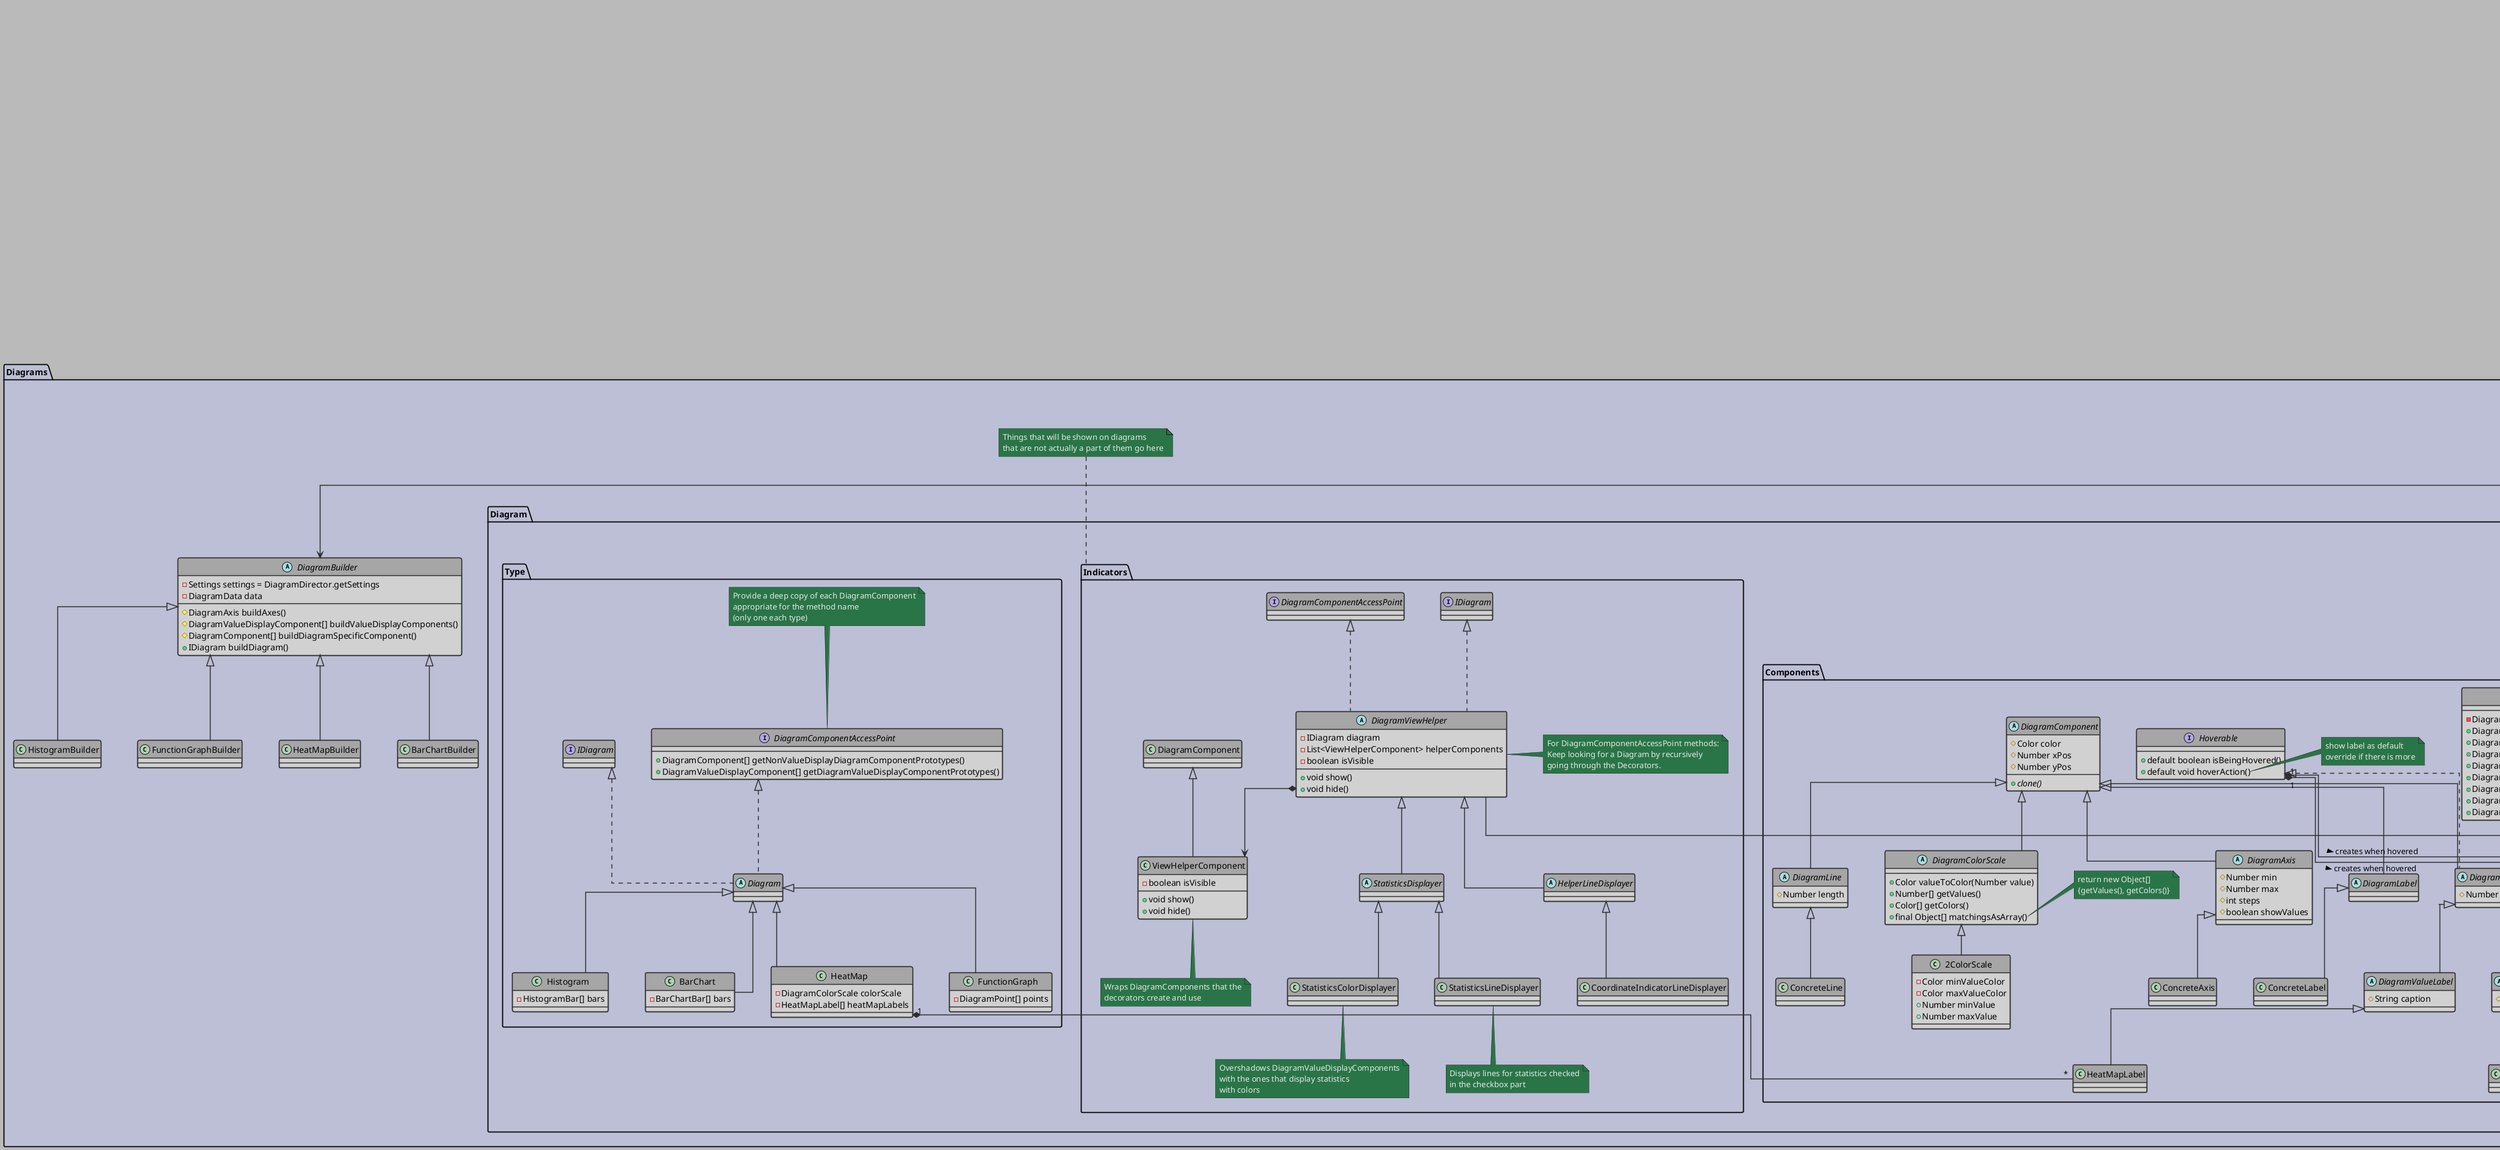 @startuml Class_Diagram
'Style Settings
skinparam {
    Linetype ortho
    BackgroundColor #bababa
    Shadowing false
    Nodesep 60
    Ranksep 50
}
skinparam Arrow {
    Color #2e2e2e
    Thickness 1.5
}
skinparam CircledCharacter {
    Radius 8
    FontSize 10
}
skinparam class {
    BackgroundColor #d1d1d1
    BorderColor #2e2e2e
    BorderThickness 1.5
    HeaderBackgroundColor #a6a6a6
}
skinparam package {
    BackgroundColor #bcbfd6
    BorderThickness 1.8
}
skinparam Note {
    BackgroundColor #297547
    BorderColor #171a17
    FontColor #e8e8e8
}
'Class Diagram
'Class Definitions
    'Basic UI Components, extend/use Swing components
    package Components {
        'Swing
            together {
                class Container extends Component
                class JComponent extends Container {
                    .
                    .
                    --
                    .
                    .
                }
                class JFrame 
                class JFileChooser
                class JPanel extends JComponent
                class JButton extends JComponent
                class JLabel extends JComponent
                class JTextField extends JComponent
                class JTextPane extends JComponent
                class JComboBox extends JComponent
                class JTree extends JComponent
                class JScrollPane extends JComponent
                class JMenuBar extends JComponent
                class JCheckBox extends JComponent
            }
            'Listeners
                together {
                    interface EventListener
                    interface ComponentListener extends EventListener {
                        +componentHidden(ComponentEvent e)
                        +componentMoved(ComponentEvent e)
                        +componentResized(ComponentEvent e)
                        +componentShown(ComponentEvent e)
                    }
                    interface ActionListener extends EventListener {
                        +actionPerformed(ActionEvent e)
                    }
                    interface KeyListener extends EventListener {
                        +keyPressed(KeyEvent e)
                        +keyReleased(KeyEvent e)
                        +keyTyped(KeyEvent e)
                    }
                }
        'Custom
            class Tree extends JTree
            class Button extends JButton
            class DropdownSelector extends JComboBox
            class InputBox extends JTextField
            class Checkbox extends JCheckBox
            class Label extends JLabel
            class ScrollPane extends JScrollPane
            class MenuBar extends JMenuBar
            class TextPane extends JTextPane

            'Frames/Panels
            together {
                enum ResizeMode {
                    ABSOLUTE_TOP_LEFT
                    ABSOLUTE_BOTTOM_RIGHT
                    RELATIVE
                }
                class Resizer {
                    +Resizer(ResizeMode t, ResizeModer r, ResizeMode b, ResizeMode l)
                    +resize(Component, int width, int height, int newWidth, int newHeight)
                }
                interface AutoResizing extends ComponentListener {
                    +setResizer(Component, Resizer)
                }

                class Panel extends JPanel implements AutoResizing {
                    -Map<Component, ComponentResizer>
                    +setResizer(Component, Resizer)
                }
                class Window implements AutoResizing {
                    -Map<Component, ComponentResizer>
                    +setResizer(Component, Resizer)
                }
                ResizeMode <-- Resizer
            }
    }
    
    'UI Composites
    package Composites {
        enum InfoBarID {
            VERSION
            SELECTED
            LASTACTION
        }
        class InfoBar extends Panel {
            -Map<InfoBarID,TextBox>
            +setText(InfoBarID, String)
        }
        InfoBarID <-- InfoBar : <<uses>>

        class MainWindow extends Window {
            -MenuBar mainMenu

            +MainWindow()
            + {static} void main(String[] args)
        }

        class SubWindowArea extends Panel{
            +addSubWindow(SubWindow)
            +removeSubWindow(SubWindow)
        }
        class SubWindow extends Panel {
            -MenuBar
            +SubWindow(Element)
            +setElement(Element)
        }
        abstract class ElementManipulator extends Panel {
            +setElement(Element)
        }
        class TextEditor implements ElementManipulator {
            -TextPane
            +TextEditor(Element)
        }
        class Visualizer implements ElementManipulator {
            -TextArea Info
            -MenuBar diagramOptions
            -MenuBar statisticsOptions
            +Visualizer(Element)
        }
        SubWindow *-- "1..[num subtypes]" ElementManipulator
        SubWindowArea *-- "0..3" SubWindow

        class Outliner extends Panel {
            -MenuBar
            -Tree
            -DAO
            +Outliner(DAO data)
        }

        class MergeDialog extends Window {
            Label prompt
            Label left
            Label right
            InputBox left
            InputBox right
            Button renameLeft
            Button renameRight
            Button keepLeft
            Button keepRight
            +MergeDialog()
            +open(Element eLeft, Element eRight)
        }
        MergeDialog --* MainWindow
    }
'Diagrams
package Diagrams {
    interface IDiagram {
        +SomeGraphDataCollection export() // or File
        +void refresh()
        +void update()
    }
    interface IDiagramComparer {
        +IDiagram getDiagram()
        +IDiagram setDiagram()
        +boolean addDiagram()
        +boolean removeDiagram()
        +IDiagram compare()
    }
    package Diagram.Comparer {
        abstract class DiagramComparer implements IDiagramComparer {
            -Collection<IDiagram> diagrams
            -IDiagramCompareStrategy compareStrategy
            +DiagramComparer()
        }
        interface IDiagramCompareStrategy {
            +IDiagram compare()
        }
        class FunctionGraphComparer implements IDiagramCompareStrategy {
            -FunctionGraph[] functionGraphs
            +FunctionGraph compare()
        }
        class HistogramComparer implements IDiagramCompareStrategy {
            -Histogram histogram1
            -Histogram histogram2
            +Histogram compare()
        }
        class HeatMapComparer implements IDiagramCompareStrategy {
            -DiagramColorScale compareColors
            -HeatMap heatMap1
            -HeatMap heatMap2
            +HeatMap compare()
        }
        class BarChartComparer implements IDiagramCompareStrategy {
            -BarChart barChart1
            -BarChart barChart2
            +BarChart compare()
        }
    }
    package Diagram.Components {
        interface Hoverable {
            +default boolean isBeingHovered()
            +default void hoverAction()
        }
        note right of Hoverable::hoverAction
            show label as default
            override if there is more
        end note
        abstract class DiagramComponent {
            #Color color
            #Number xPos
            #Number yPos
            +{abstract} clone()
        }
        abstract class DiagramValueDisplayComponent extends DiagramComponent implements Hoverable {
            #Number value
        }
        abstract class DiagramBar extends DiagramValueDisplayComponent {
            #Number width
        }
        abstract class DiagramAxis extends DiagramComponent {
            #Number min
            #Number max
            #int steps
            #boolean showValues
        }
        abstract class DiagramLabel extends DiagramComponent {

        }
        abstract class DiagramLine extends DiagramComponent {
            #Number length
        }
        class ConcreteLine extends DiagramLine {

        }
        abstract class DiagramValueLabel extends DiagramValueDisplayComponent {
            #String caption
        }
        abstract class DiagramPoint extends DiagramValueDisplayComponent {
            #Number size
        }
        abstract class DiagramColorScale extends DiagramComponent {
            +Color valueToColor(Number value)
            +Number[] getValues()
            +Color[] getColors()
            +final Object[] matchingsAsArray()
        }
        note right of DiagramColorScale::matchingsAsArray
            return new Object[]
            {getValues(), getColors()}
        end note
        class 2ColorScale extends DiagramColorScale {
            -Color minValueColor
            -Color maxValueColor
            +Number minValue
            +Number maxValue
        }
        class ConcretePoint extends DiagramPoint
        class HistogramBar extends DiagramBar
        class BarChartBar extends DiagramBar
        class ConcreteAxis extends DiagramAxis
        class HeatMapLabel extends DiagramValueLabel
        class ConcreteLabel extends DiagramLabel
        'Shows value that is being
        'hovered over
        class HoverLabel {
            -String caption
            -Theme theme
            -Number xPos // mouse pointer
            -Number yPos // mouse pointer
        }
        class DiagramComponentFactory {
            -DiagramComponentFactory DiagramComponentFactory()
            +DiagramComponentFactory getDiagramComponentFactory() // return this
            +DiagramPoint createPoint()
            +DiagramValueLabel createValueLabel()
            +DiagramBar createBar()
            +DiagramLabel createLabel()
            +DiagramAxis createAxis()
            +DiagramColorScale createColorScale()
            +DiagramLine createLine()
        }
    }
    package Diagram.Data {
        class DiagramData {
            -Collection<?> data;
            -DiagramDataFormatter ddf;
            +DiagramData(Collection<?> data)
            +<T extends Collection<?>> T getData();
            +void update()
            +void setFormat(DiagramDataFormatter ddf)
        }
        note right of DiagramData::getData
        Run ddf on data and return result.
        If ddf = null, return a deep copy.
        end note
        abstract class DiagramDataFormatter {
            +<T extends Collection<?>> format(T data)
        }
        class ArrayListDataFormatter extends DiagramDataFormatter {
            +<T extends Collection<?>> ArrayList<?> format(T data)
        }
        class ArrayDataFormatter extends DiagramDataFormatter {
            +<E, T extends Collection<E>> E[] format(T data)
        }
    }
    package Diagram.Type {
        interface DiagramComponentAccessPoint {
            +DiagramComponent[] getNonValueDisplayDiagramComponentPrototypes()
            +DiagramValueDisplayComponent[] getDiagramValueDisplayComponentPrototypes()
        }
        note top of DiagramComponentAccessPoint
        Provide a deep copy of each DiagramComponent
        appropriate for the method name
        (only one each type)
        end note
        abstract class Diagram implements IDiagram, DiagramComponentAccessPoint {
            
        }
        class Histogram extends Diagram {
            -HistogramBar[] bars
        }
        class BarChart extends Diagram {
            -BarChartBar[] bars
        }
        class HeatMap extends Diagram {
            -DiagramColorScale colorScale
            -HeatMapLabel[] heatMapLabels
        }
        class FunctionGraph extends Diagram {
            -DiagramPoint[] points
        }
    }
    package Diagram.Indicators {
        abstract class DiagramViewHelper implements IDiagram, DiagramComponentAccessPoint {
            -IDiagram diagram
            -List<ViewHelperComponent> helperComponents
            -boolean isVisible
            +void show()
            +void hide()
        }
        note right of DiagramViewHelper
        For DiagramComponentAccessPoint methods:
        Keep looking for a Diagram by recursively
        going through the Decorators.
        end note
        abstract class StatisticsDisplayer extends DiagramViewHelper {

        }
        class StatisticsLineDisplayer extends StatisticsDisplayer
        note bottom of StatisticsLineDisplayer
        Displays lines for statistics checked
        in the checkbox part
        end note
        class StatisticsColorDisplayer extends StatisticsDisplayer
        note bottom of StatisticsColorDisplayer
        Overshadows DiagramValueDisplayComponents
        with the ones that display statistics
        with colors
        end note
        abstract class HelperLineDisplayer extends DiagramViewHelper {

        }
        class CoordinateIndicatorLineDisplayer extends HelperLineDisplayer {

        }
        class ViewHelperComponent extends DiagramComponent {
            -boolean isVisible
            +void show()
            +void hide()
        }
        note bottom of ViewHelperComponent
        Wraps DiagramComponents that the
        decorators create and use
        end note
        DiagramViewHelper *--> ViewHelperComponent
    }
    note top of Diagram.Indicators
    Things that will be shown on diagrams
    that are not actually a part of them go here
    end note
    note as N1
    Decorator pattern:
    
    -IDiagram as Component
    -Diagram subclasses as ConcreteComponents
    -DiagramViewHelper as BaseDecorator
        -Its subclasses as ConcreteDecorators 
    end note
    note as N2
    Strategy pattern:

    -IDiagramCompareStrategy as abstract strategy
        -Its subclasses as concrete strategies
    end note

    note as N3
    Builder Pattern:

    -DiagramDirector as singleton director
        -Its subclasses as builders
    end note
    class DiagramDirector {
        -Settings settings
        -DiagramBuilder builder
        -DiagramDirector DiagramDirector()
        +DiagramDirector getDiagramDirector()
        +void changeBuilder(Builder b)
        +void changeSettings(Settings s)
        +Settings getSettings() // deep copy
    }
    abstract class DiagramBuilder {
        -Settings settings = DiagramDirector.getSettings
        -DiagramData data
        #DiagramAxis buildAxes()
        #DiagramValueDisplayComponent[] buildValueDisplayComponents()
        #DiagramComponent[] buildDiagramSpecificComponent()
        +IDiagram buildDiagram()
    }
    class BarChartBuilder extends DiagramBuilder {

    }
    class HistogramBuilder extends DiagramBuilder {

    }
    class FunctionGraphBuilder extends DiagramBuilder {

    }
    class HeatMapBuilder extends DiagramBuilder {

    }
}

'Class Relations
    'Ui
        AutoResizing --> Resizer
        Visualizer -> Diagram

        MainWindow *-- "1"Outliner
        MainWindow *-- "1"SubWindowArea
        MainWindow *-- "1"InfoBar
    'Diagram
        HeatMap "1" *-- "*" HeatMapLabel
        Diagram *-- "*" DiagramComponent
        Hoverable "1" *-- "1" HoverLabel : > creates when hovered

        DiagramViewHelper --> Diagram : > Wraps and decorates
        DiagramDirector --> DiagramBuilder
        DiagramDirector --> Diagram : <<creates>>
        DiagramComponentFactory --> DiagramComponent : <<creates>>
        DiagramComparer --> Diagram : > creates on compare using DiagramDirector
        DiagramComparer o-- IDiagramCompareStrategy
        DiagramData "1" *--> "1" DiagramDataFormatter
        Diagram *--> DiagramData
        Diagram *-- "*" DiagramComponent
        Hoverable "1" *-- "1" HoverLabel : > creates when hovered
'Package Relations
@enduml